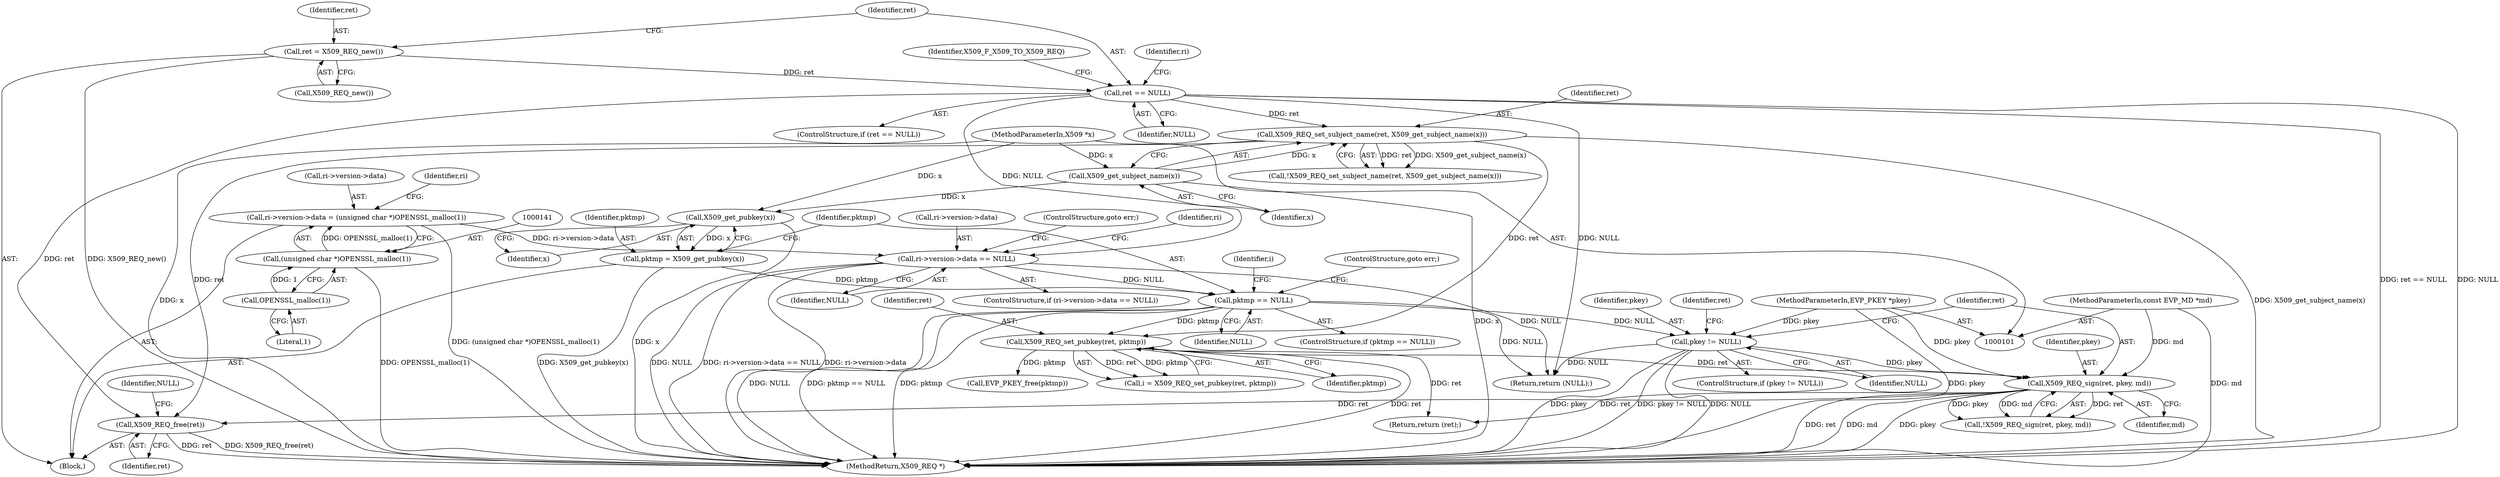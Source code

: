 digraph "0_openssl_28a00bcd8e318da18031b2ac8778c64147cd54f9@API" {
"1000203" [label="(Call,X509_REQ_free(ret))"];
"1000114" [label="(Call,ret == NULL)"];
"1000110" [label="(Call,ret = X509_REQ_new())"];
"1000195" [label="(Call,X509_REQ_sign(ret, pkey, md))"];
"1000180" [label="(Call,X509_REQ_set_pubkey(ret, pktmp))"];
"1000164" [label="(Call,X509_REQ_set_subject_name(ret, X509_get_subject_name(x)))"];
"1000166" [label="(Call,X509_get_subject_name(x))"];
"1000102" [label="(MethodParameterIn,X509 *x)"];
"1000174" [label="(Call,pktmp == NULL)"];
"1000169" [label="(Call,pktmp = X509_get_pubkey(x))"];
"1000171" [label="(Call,X509_get_pubkey(x))"];
"1000145" [label="(Call,ri->version->data == NULL)"];
"1000134" [label="(Call,ri->version->data = (unsigned char *)OPENSSL_malloc(1))"];
"1000140" [label="(Call,(unsigned char *)OPENSSL_malloc(1))"];
"1000142" [label="(Call,OPENSSL_malloc(1))"];
"1000189" [label="(Call,pkey != NULL)"];
"1000103" [label="(MethodParameterIn,EVP_PKEY *pkey)"];
"1000104" [label="(MethodParameterIn,const EVP_MD *md)"];
"1000180" [label="(Call,X509_REQ_set_pubkey(ret, pktmp))"];
"1000157" [label="(Identifier,ri)"];
"1000114" [label="(Call,ret == NULL)"];
"1000169" [label="(Call,pktmp = X509_get_pubkey(x))"];
"1000134" [label="(Call,ri->version->data = (unsigned char *)OPENSSL_malloc(1))"];
"1000166" [label="(Call,X509_get_subject_name(x))"];
"1000201" [label="(Identifier,ret)"];
"1000148" [label="(Identifier,ri)"];
"1000143" [label="(Literal,1)"];
"1000179" [label="(Identifier,i)"];
"1000151" [label="(Identifier,NULL)"];
"1000167" [label="(Identifier,x)"];
"1000146" [label="(Call,ri->version->data)"];
"1000172" [label="(Identifier,x)"];
"1000123" [label="(Identifier,ri)"];
"1000113" [label="(ControlStructure,if (ret == NULL))"];
"1000104" [label="(MethodParameterIn,const EVP_MD *md)"];
"1000145" [label="(Call,ri->version->data == NULL)"];
"1000165" [label="(Identifier,ret)"];
"1000174" [label="(Call,pktmp == NULL)"];
"1000116" [label="(Identifier,NULL)"];
"1000204" [label="(Identifier,ret)"];
"1000178" [label="(Call,i = X509_REQ_set_pubkey(ret, pktmp))"];
"1000196" [label="(Identifier,ret)"];
"1000111" [label="(Identifier,ret)"];
"1000115" [label="(Identifier,ret)"];
"1000181" [label="(Identifier,ret)"];
"1000177" [label="(ControlStructure,goto err;)"];
"1000189" [label="(Call,pkey != NULL)"];
"1000144" [label="(ControlStructure,if (ri->version->data == NULL))"];
"1000142" [label="(Call,OPENSSL_malloc(1))"];
"1000188" [label="(ControlStructure,if (pkey != NULL))"];
"1000191" [label="(Identifier,NULL)"];
"1000195" [label="(Call,X509_REQ_sign(ret, pkey, md))"];
"1000198" [label="(Identifier,md)"];
"1000164" [label="(Call,X509_REQ_set_subject_name(ret, X509_get_subject_name(x)))"];
"1000200" [label="(Return,return (ret);)"];
"1000163" [label="(Call,!X509_REQ_set_subject_name(ret, X509_get_subject_name(x)))"];
"1000112" [label="(Call,X509_REQ_new())"];
"1000103" [label="(MethodParameterIn,EVP_PKEY *pkey)"];
"1000207" [label="(MethodReturn,X509_REQ *)"];
"1000152" [label="(ControlStructure,goto err;)"];
"1000110" [label="(Call,ret = X509_REQ_new())"];
"1000203" [label="(Call,X509_REQ_free(ret))"];
"1000194" [label="(Call,!X509_REQ_sign(ret, pkey, md))"];
"1000175" [label="(Identifier,pktmp)"];
"1000176" [label="(Identifier,NULL)"];
"1000170" [label="(Identifier,pktmp)"];
"1000173" [label="(ControlStructure,if (pktmp == NULL))"];
"1000205" [label="(Return,return (NULL);)"];
"1000140" [label="(Call,(unsigned char *)OPENSSL_malloc(1))"];
"1000197" [label="(Identifier,pkey)"];
"1000182" [label="(Identifier,pktmp)"];
"1000135" [label="(Call,ri->version->data)"];
"1000119" [label="(Identifier,X509_F_X509_TO_X509_REQ)"];
"1000171" [label="(Call,X509_get_pubkey(x))"];
"1000190" [label="(Identifier,pkey)"];
"1000183" [label="(Call,EVP_PKEY_free(pktmp))"];
"1000105" [label="(Block,)"];
"1000206" [label="(Identifier,NULL)"];
"1000102" [label="(MethodParameterIn,X509 *x)"];
"1000203" -> "1000105"  [label="AST: "];
"1000203" -> "1000204"  [label="CFG: "];
"1000204" -> "1000203"  [label="AST: "];
"1000206" -> "1000203"  [label="CFG: "];
"1000203" -> "1000207"  [label="DDG: X509_REQ_free(ret)"];
"1000203" -> "1000207"  [label="DDG: ret"];
"1000114" -> "1000203"  [label="DDG: ret"];
"1000195" -> "1000203"  [label="DDG: ret"];
"1000164" -> "1000203"  [label="DDG: ret"];
"1000114" -> "1000113"  [label="AST: "];
"1000114" -> "1000116"  [label="CFG: "];
"1000115" -> "1000114"  [label="AST: "];
"1000116" -> "1000114"  [label="AST: "];
"1000119" -> "1000114"  [label="CFG: "];
"1000123" -> "1000114"  [label="CFG: "];
"1000114" -> "1000207"  [label="DDG: ret == NULL"];
"1000114" -> "1000207"  [label="DDG: NULL"];
"1000110" -> "1000114"  [label="DDG: ret"];
"1000114" -> "1000145"  [label="DDG: NULL"];
"1000114" -> "1000164"  [label="DDG: ret"];
"1000114" -> "1000205"  [label="DDG: NULL"];
"1000110" -> "1000105"  [label="AST: "];
"1000110" -> "1000112"  [label="CFG: "];
"1000111" -> "1000110"  [label="AST: "];
"1000112" -> "1000110"  [label="AST: "];
"1000115" -> "1000110"  [label="CFG: "];
"1000110" -> "1000207"  [label="DDG: X509_REQ_new()"];
"1000195" -> "1000194"  [label="AST: "];
"1000195" -> "1000198"  [label="CFG: "];
"1000196" -> "1000195"  [label="AST: "];
"1000197" -> "1000195"  [label="AST: "];
"1000198" -> "1000195"  [label="AST: "];
"1000194" -> "1000195"  [label="CFG: "];
"1000195" -> "1000207"  [label="DDG: pkey"];
"1000195" -> "1000207"  [label="DDG: ret"];
"1000195" -> "1000207"  [label="DDG: md"];
"1000195" -> "1000194"  [label="DDG: ret"];
"1000195" -> "1000194"  [label="DDG: pkey"];
"1000195" -> "1000194"  [label="DDG: md"];
"1000180" -> "1000195"  [label="DDG: ret"];
"1000189" -> "1000195"  [label="DDG: pkey"];
"1000103" -> "1000195"  [label="DDG: pkey"];
"1000104" -> "1000195"  [label="DDG: md"];
"1000195" -> "1000200"  [label="DDG: ret"];
"1000180" -> "1000178"  [label="AST: "];
"1000180" -> "1000182"  [label="CFG: "];
"1000181" -> "1000180"  [label="AST: "];
"1000182" -> "1000180"  [label="AST: "];
"1000178" -> "1000180"  [label="CFG: "];
"1000180" -> "1000207"  [label="DDG: ret"];
"1000180" -> "1000178"  [label="DDG: ret"];
"1000180" -> "1000178"  [label="DDG: pktmp"];
"1000164" -> "1000180"  [label="DDG: ret"];
"1000174" -> "1000180"  [label="DDG: pktmp"];
"1000180" -> "1000183"  [label="DDG: pktmp"];
"1000180" -> "1000200"  [label="DDG: ret"];
"1000164" -> "1000163"  [label="AST: "];
"1000164" -> "1000166"  [label="CFG: "];
"1000165" -> "1000164"  [label="AST: "];
"1000166" -> "1000164"  [label="AST: "];
"1000163" -> "1000164"  [label="CFG: "];
"1000164" -> "1000207"  [label="DDG: X509_get_subject_name(x)"];
"1000164" -> "1000163"  [label="DDG: ret"];
"1000164" -> "1000163"  [label="DDG: X509_get_subject_name(x)"];
"1000166" -> "1000164"  [label="DDG: x"];
"1000166" -> "1000167"  [label="CFG: "];
"1000167" -> "1000166"  [label="AST: "];
"1000166" -> "1000207"  [label="DDG: x"];
"1000102" -> "1000166"  [label="DDG: x"];
"1000166" -> "1000171"  [label="DDG: x"];
"1000102" -> "1000101"  [label="AST: "];
"1000102" -> "1000207"  [label="DDG: x"];
"1000102" -> "1000171"  [label="DDG: x"];
"1000174" -> "1000173"  [label="AST: "];
"1000174" -> "1000176"  [label="CFG: "];
"1000175" -> "1000174"  [label="AST: "];
"1000176" -> "1000174"  [label="AST: "];
"1000177" -> "1000174"  [label="CFG: "];
"1000179" -> "1000174"  [label="CFG: "];
"1000174" -> "1000207"  [label="DDG: NULL"];
"1000174" -> "1000207"  [label="DDG: pktmp == NULL"];
"1000174" -> "1000207"  [label="DDG: pktmp"];
"1000169" -> "1000174"  [label="DDG: pktmp"];
"1000145" -> "1000174"  [label="DDG: NULL"];
"1000174" -> "1000189"  [label="DDG: NULL"];
"1000174" -> "1000205"  [label="DDG: NULL"];
"1000169" -> "1000105"  [label="AST: "];
"1000169" -> "1000171"  [label="CFG: "];
"1000170" -> "1000169"  [label="AST: "];
"1000171" -> "1000169"  [label="AST: "];
"1000175" -> "1000169"  [label="CFG: "];
"1000169" -> "1000207"  [label="DDG: X509_get_pubkey(x)"];
"1000171" -> "1000169"  [label="DDG: x"];
"1000171" -> "1000172"  [label="CFG: "];
"1000172" -> "1000171"  [label="AST: "];
"1000171" -> "1000207"  [label="DDG: x"];
"1000145" -> "1000144"  [label="AST: "];
"1000145" -> "1000151"  [label="CFG: "];
"1000146" -> "1000145"  [label="AST: "];
"1000151" -> "1000145"  [label="AST: "];
"1000152" -> "1000145"  [label="CFG: "];
"1000157" -> "1000145"  [label="CFG: "];
"1000145" -> "1000207"  [label="DDG: NULL"];
"1000145" -> "1000207"  [label="DDG: ri->version->data == NULL"];
"1000145" -> "1000207"  [label="DDG: ri->version->data"];
"1000134" -> "1000145"  [label="DDG: ri->version->data"];
"1000145" -> "1000205"  [label="DDG: NULL"];
"1000134" -> "1000105"  [label="AST: "];
"1000134" -> "1000140"  [label="CFG: "];
"1000135" -> "1000134"  [label="AST: "];
"1000140" -> "1000134"  [label="AST: "];
"1000148" -> "1000134"  [label="CFG: "];
"1000134" -> "1000207"  [label="DDG: (unsigned char *)OPENSSL_malloc(1)"];
"1000140" -> "1000134"  [label="DDG: OPENSSL_malloc(1)"];
"1000140" -> "1000142"  [label="CFG: "];
"1000141" -> "1000140"  [label="AST: "];
"1000142" -> "1000140"  [label="AST: "];
"1000140" -> "1000207"  [label="DDG: OPENSSL_malloc(1)"];
"1000142" -> "1000140"  [label="DDG: 1"];
"1000142" -> "1000143"  [label="CFG: "];
"1000143" -> "1000142"  [label="AST: "];
"1000189" -> "1000188"  [label="AST: "];
"1000189" -> "1000191"  [label="CFG: "];
"1000190" -> "1000189"  [label="AST: "];
"1000191" -> "1000189"  [label="AST: "];
"1000196" -> "1000189"  [label="CFG: "];
"1000201" -> "1000189"  [label="CFG: "];
"1000189" -> "1000207"  [label="DDG: pkey"];
"1000189" -> "1000207"  [label="DDG: pkey != NULL"];
"1000189" -> "1000207"  [label="DDG: NULL"];
"1000103" -> "1000189"  [label="DDG: pkey"];
"1000189" -> "1000205"  [label="DDG: NULL"];
"1000103" -> "1000101"  [label="AST: "];
"1000103" -> "1000207"  [label="DDG: pkey"];
"1000104" -> "1000101"  [label="AST: "];
"1000104" -> "1000207"  [label="DDG: md"];
}
